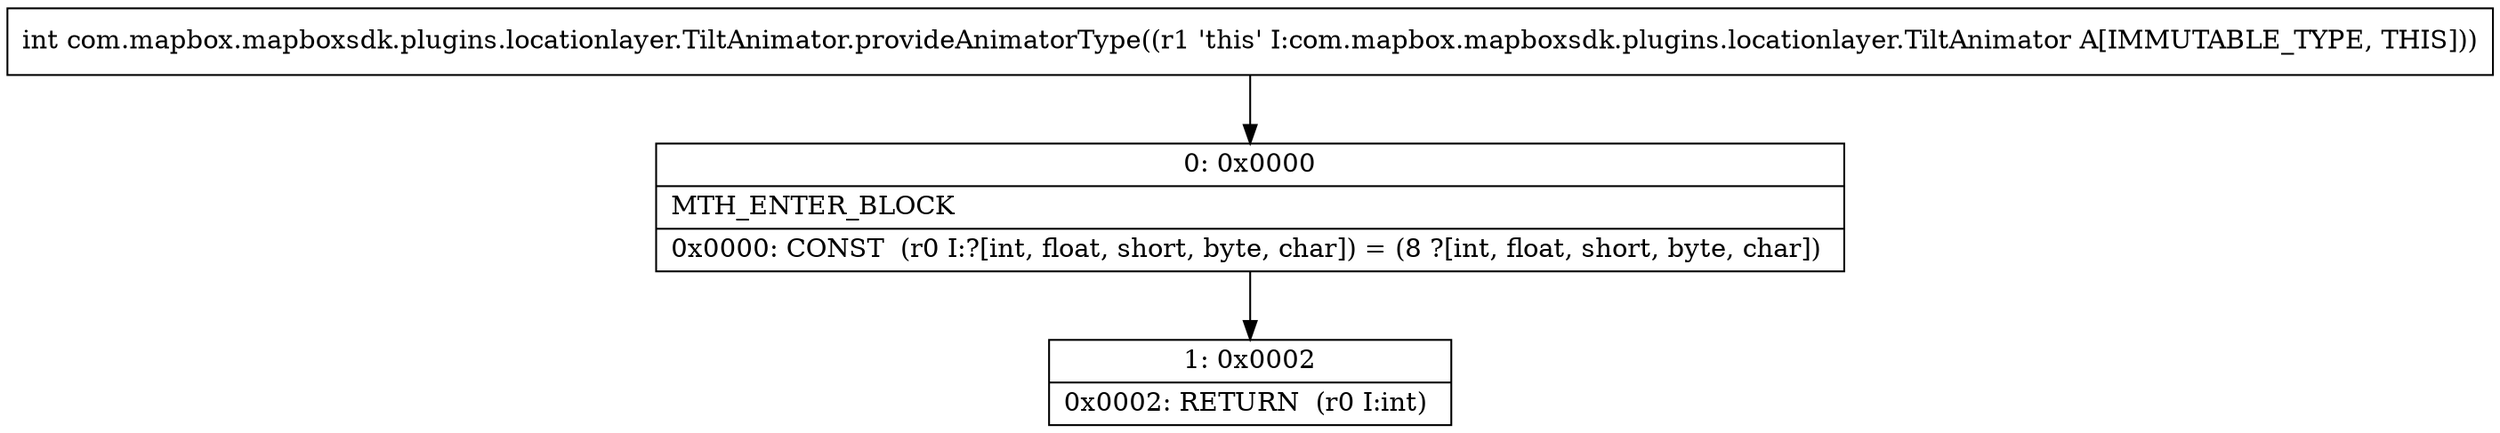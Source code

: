 digraph "CFG forcom.mapbox.mapboxsdk.plugins.locationlayer.TiltAnimator.provideAnimatorType()I" {
Node_0 [shape=record,label="{0\:\ 0x0000|MTH_ENTER_BLOCK\l|0x0000: CONST  (r0 I:?[int, float, short, byte, char]) = (8 ?[int, float, short, byte, char]) \l}"];
Node_1 [shape=record,label="{1\:\ 0x0002|0x0002: RETURN  (r0 I:int) \l}"];
MethodNode[shape=record,label="{int com.mapbox.mapboxsdk.plugins.locationlayer.TiltAnimator.provideAnimatorType((r1 'this' I:com.mapbox.mapboxsdk.plugins.locationlayer.TiltAnimator A[IMMUTABLE_TYPE, THIS])) }"];
MethodNode -> Node_0;
Node_0 -> Node_1;
}

